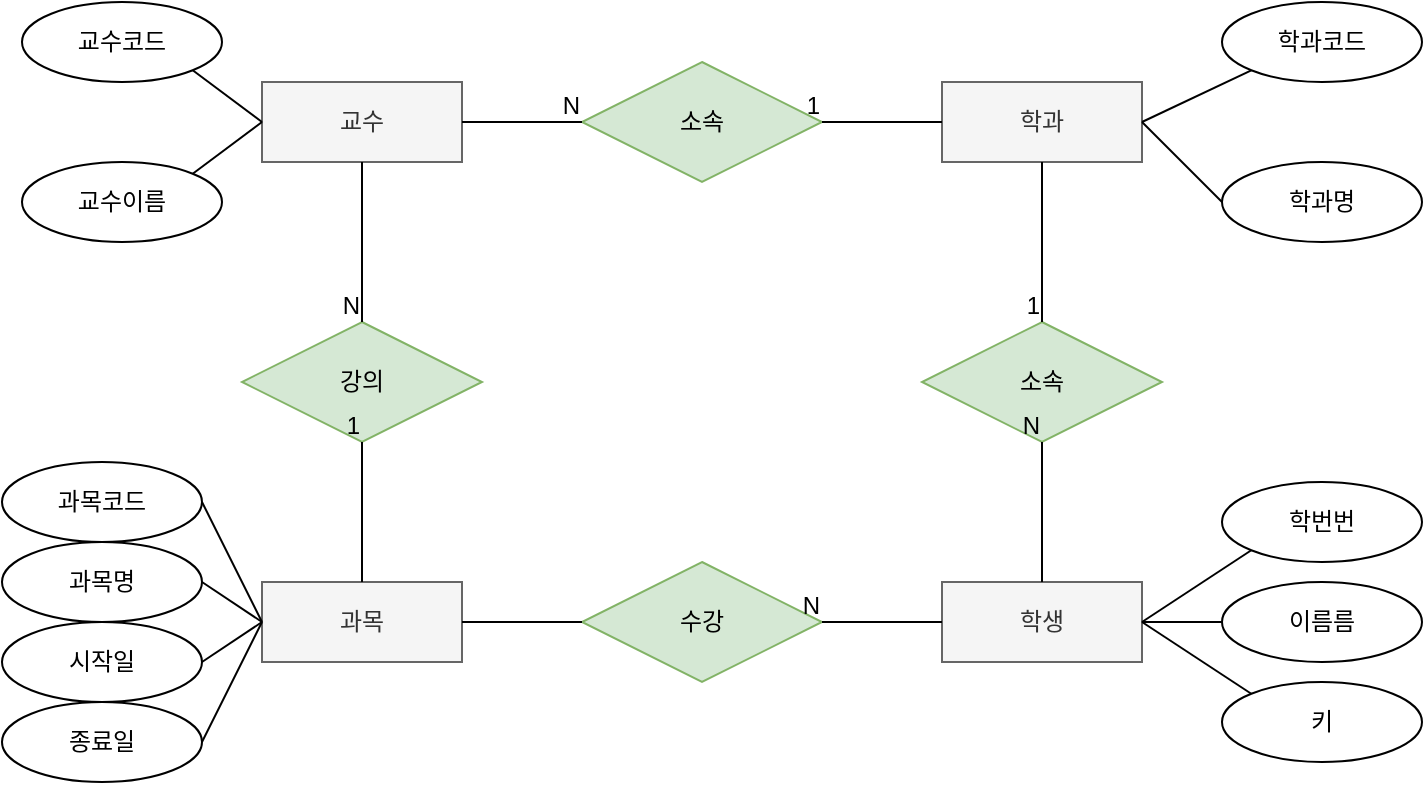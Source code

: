 <mxfile version="21.6.1" type="github">
  <diagram name="페이지-1" id="lgU6JezWXJ1oO80ETtaw">
    <mxGraphModel dx="1050" dy="573" grid="1" gridSize="10" guides="1" tooltips="1" connect="1" arrows="1" fold="1" page="1" pageScale="1" pageWidth="827" pageHeight="1169" math="0" shadow="0">
      <root>
        <mxCell id="0" />
        <mxCell id="1" parent="0" />
        <mxCell id="IHrv7bkPT0eM57G6KtFg-2" value="교수" style="whiteSpace=wrap;html=1;align=center;fillColor=#f5f5f5;fontColor=#333333;strokeColor=#666666;" parent="1" vertex="1">
          <mxGeometry x="140" y="150" width="100" height="40" as="geometry" />
        </mxCell>
        <mxCell id="IHrv7bkPT0eM57G6KtFg-3" value="학생" style="whiteSpace=wrap;html=1;align=center;fillColor=#f5f5f5;fontColor=#333333;strokeColor=#666666;" parent="1" vertex="1">
          <mxGeometry x="480" y="400" width="100" height="40" as="geometry" />
        </mxCell>
        <mxCell id="IHrv7bkPT0eM57G6KtFg-15" value="학과" style="whiteSpace=wrap;html=1;align=center;fillColor=#f5f5f5;fontColor=#333333;strokeColor=#666666;" parent="1" vertex="1">
          <mxGeometry x="480" y="150" width="100" height="40" as="geometry" />
        </mxCell>
        <mxCell id="IHrv7bkPT0eM57G6KtFg-17" value="과목" style="whiteSpace=wrap;html=1;align=center;fillColor=#f5f5f5;fontColor=#333333;strokeColor=#666666;" parent="1" vertex="1">
          <mxGeometry x="140" y="400" width="100" height="40" as="geometry" />
        </mxCell>
        <mxCell id="7DZRkZN7UZddakId5Wrm-2" value="수강" style="shape=rhombus;perimeter=rhombusPerimeter;whiteSpace=wrap;html=1;align=center;fillColor=#d5e8d4;strokeColor=#82b366;" vertex="1" parent="1">
          <mxGeometry x="300" y="390" width="120" height="60" as="geometry" />
        </mxCell>
        <mxCell id="7DZRkZN7UZddakId5Wrm-3" value="소속" style="shape=rhombus;perimeter=rhombusPerimeter;whiteSpace=wrap;html=1;align=center;fillColor=#d5e8d4;strokeColor=#82b366;" vertex="1" parent="1">
          <mxGeometry x="470" y="270" width="120" height="60" as="geometry" />
        </mxCell>
        <mxCell id="7DZRkZN7UZddakId5Wrm-4" value="소속" style="shape=rhombus;perimeter=rhombusPerimeter;whiteSpace=wrap;html=1;align=center;fillColor=#d5e8d4;strokeColor=#82b366;" vertex="1" parent="1">
          <mxGeometry x="300" y="140" width="120" height="60" as="geometry" />
        </mxCell>
        <mxCell id="7DZRkZN7UZddakId5Wrm-5" value="강의" style="shape=rhombus;perimeter=rhombusPerimeter;whiteSpace=wrap;html=1;align=center;fillColor=#d5e8d4;strokeColor=#82b366;" vertex="1" parent="1">
          <mxGeometry x="130" y="270" width="120" height="60" as="geometry" />
        </mxCell>
        <mxCell id="7DZRkZN7UZddakId5Wrm-6" value="교수이름" style="ellipse;whiteSpace=wrap;html=1;align=center;" vertex="1" parent="1">
          <mxGeometry x="20" y="190" width="100" height="40" as="geometry" />
        </mxCell>
        <mxCell id="7DZRkZN7UZddakId5Wrm-7" value="교수코드" style="ellipse;whiteSpace=wrap;html=1;align=center;" vertex="1" parent="1">
          <mxGeometry x="20" y="110" width="100" height="40" as="geometry" />
        </mxCell>
        <mxCell id="7DZRkZN7UZddakId5Wrm-8" value="종료일" style="ellipse;whiteSpace=wrap;html=1;align=center;" vertex="1" parent="1">
          <mxGeometry x="10" y="460" width="100" height="40" as="geometry" />
        </mxCell>
        <mxCell id="7DZRkZN7UZddakId5Wrm-9" value="시작일" style="ellipse;whiteSpace=wrap;html=1;align=center;" vertex="1" parent="1">
          <mxGeometry x="10" y="420" width="100" height="40" as="geometry" />
        </mxCell>
        <mxCell id="7DZRkZN7UZddakId5Wrm-10" value="과목명" style="ellipse;whiteSpace=wrap;html=1;align=center;" vertex="1" parent="1">
          <mxGeometry x="10" y="380" width="100" height="40" as="geometry" />
        </mxCell>
        <mxCell id="7DZRkZN7UZddakId5Wrm-11" value="과목코드" style="ellipse;whiteSpace=wrap;html=1;align=center;" vertex="1" parent="1">
          <mxGeometry x="10" y="340" width="100" height="40" as="geometry" />
        </mxCell>
        <mxCell id="7DZRkZN7UZddakId5Wrm-12" value="키" style="ellipse;whiteSpace=wrap;html=1;align=center;" vertex="1" parent="1">
          <mxGeometry x="620" y="450" width="100" height="40" as="geometry" />
        </mxCell>
        <mxCell id="7DZRkZN7UZddakId5Wrm-13" value="이름름" style="ellipse;whiteSpace=wrap;html=1;align=center;" vertex="1" parent="1">
          <mxGeometry x="620" y="400" width="100" height="40" as="geometry" />
        </mxCell>
        <mxCell id="7DZRkZN7UZddakId5Wrm-14" value="학번번" style="ellipse;whiteSpace=wrap;html=1;align=center;" vertex="1" parent="1">
          <mxGeometry x="620" y="350" width="100" height="40" as="geometry" />
        </mxCell>
        <mxCell id="7DZRkZN7UZddakId5Wrm-15" value="학과명" style="ellipse;whiteSpace=wrap;html=1;align=center;" vertex="1" parent="1">
          <mxGeometry x="620" y="190" width="100" height="40" as="geometry" />
        </mxCell>
        <mxCell id="7DZRkZN7UZddakId5Wrm-16" value="학과코드" style="ellipse;whiteSpace=wrap;html=1;align=center;" vertex="1" parent="1">
          <mxGeometry x="620" y="110" width="100" height="40" as="geometry" />
        </mxCell>
        <mxCell id="7DZRkZN7UZddakId5Wrm-17" value="" style="endArrow=none;html=1;rounded=0;exitX=1;exitY=0.5;exitDx=0;exitDy=0;entryX=0;entryY=0.5;entryDx=0;entryDy=0;" edge="1" parent="1" source="7DZRkZN7UZddakId5Wrm-11" target="IHrv7bkPT0eM57G6KtFg-17">
          <mxGeometry relative="1" as="geometry">
            <mxPoint x="430" y="300" as="sourcePoint" />
            <mxPoint x="590" y="300" as="targetPoint" />
          </mxGeometry>
        </mxCell>
        <mxCell id="7DZRkZN7UZddakId5Wrm-18" value="" style="endArrow=none;html=1;rounded=0;exitX=1;exitY=0.5;exitDx=0;exitDy=0;entryX=0;entryY=0.5;entryDx=0;entryDy=0;" edge="1" parent="1" source="7DZRkZN7UZddakId5Wrm-10" target="IHrv7bkPT0eM57G6KtFg-17">
          <mxGeometry relative="1" as="geometry">
            <mxPoint x="430" y="300" as="sourcePoint" />
            <mxPoint x="590" y="300" as="targetPoint" />
          </mxGeometry>
        </mxCell>
        <mxCell id="7DZRkZN7UZddakId5Wrm-20" value="" style="endArrow=none;html=1;rounded=0;exitX=1;exitY=0.5;exitDx=0;exitDy=0;entryX=0;entryY=0.5;entryDx=0;entryDy=0;" edge="1" parent="1" source="7DZRkZN7UZddakId5Wrm-9" target="IHrv7bkPT0eM57G6KtFg-17">
          <mxGeometry relative="1" as="geometry">
            <mxPoint x="130" y="420" as="sourcePoint" />
            <mxPoint x="120" y="420" as="targetPoint" />
          </mxGeometry>
        </mxCell>
        <mxCell id="7DZRkZN7UZddakId5Wrm-21" value="" style="endArrow=none;html=1;rounded=0;exitX=1;exitY=0.5;exitDx=0;exitDy=0;entryX=0;entryY=0.5;entryDx=0;entryDy=0;" edge="1" parent="1" source="7DZRkZN7UZddakId5Wrm-8" target="IHrv7bkPT0eM57G6KtFg-17">
          <mxGeometry relative="1" as="geometry">
            <mxPoint x="120" y="450" as="sourcePoint" />
            <mxPoint x="150" y="430" as="targetPoint" />
          </mxGeometry>
        </mxCell>
        <mxCell id="7DZRkZN7UZddakId5Wrm-22" value="" style="endArrow=none;html=1;rounded=0;entryX=0;entryY=0.5;entryDx=0;entryDy=0;exitX=1;exitY=1;exitDx=0;exitDy=0;" edge="1" parent="1" source="7DZRkZN7UZddakId5Wrm-7" target="IHrv7bkPT0eM57G6KtFg-2">
          <mxGeometry relative="1" as="geometry">
            <mxPoint x="120" y="140" as="sourcePoint" />
            <mxPoint x="590" y="300" as="targetPoint" />
          </mxGeometry>
        </mxCell>
        <mxCell id="7DZRkZN7UZddakId5Wrm-23" value="" style="endArrow=none;html=1;rounded=0;exitX=1;exitY=0;exitDx=0;exitDy=0;entryX=0;entryY=0.5;entryDx=0;entryDy=0;" edge="1" parent="1" source="7DZRkZN7UZddakId5Wrm-6" target="IHrv7bkPT0eM57G6KtFg-2">
          <mxGeometry relative="1" as="geometry">
            <mxPoint x="130" y="460" as="sourcePoint" />
            <mxPoint x="160" y="440" as="targetPoint" />
          </mxGeometry>
        </mxCell>
        <mxCell id="7DZRkZN7UZddakId5Wrm-24" value="" style="endArrow=none;html=1;rounded=0;exitX=1;exitY=0.5;exitDx=0;exitDy=0;entryX=0;entryY=1;entryDx=0;entryDy=0;" edge="1" parent="1" source="IHrv7bkPT0eM57G6KtFg-15" target="7DZRkZN7UZddakId5Wrm-16">
          <mxGeometry relative="1" as="geometry">
            <mxPoint x="430" y="300" as="sourcePoint" />
            <mxPoint x="590" y="300" as="targetPoint" />
          </mxGeometry>
        </mxCell>
        <mxCell id="7DZRkZN7UZddakId5Wrm-25" value="" style="endArrow=none;html=1;rounded=0;exitX=1;exitY=0.5;exitDx=0;exitDy=0;entryX=0;entryY=0.5;entryDx=0;entryDy=0;" edge="1" parent="1" source="IHrv7bkPT0eM57G6KtFg-15" target="7DZRkZN7UZddakId5Wrm-15">
          <mxGeometry relative="1" as="geometry">
            <mxPoint x="590" y="190" as="sourcePoint" />
            <mxPoint x="645" y="164" as="targetPoint" />
          </mxGeometry>
        </mxCell>
        <mxCell id="7DZRkZN7UZddakId5Wrm-26" value="" style="endArrow=none;html=1;rounded=0;exitX=1;exitY=0.5;exitDx=0;exitDy=0;entryX=0;entryY=1;entryDx=0;entryDy=0;" edge="1" parent="1" source="IHrv7bkPT0eM57G6KtFg-3" target="7DZRkZN7UZddakId5Wrm-14">
          <mxGeometry relative="1" as="geometry">
            <mxPoint x="600" y="200" as="sourcePoint" />
            <mxPoint x="655" y="174" as="targetPoint" />
          </mxGeometry>
        </mxCell>
        <mxCell id="7DZRkZN7UZddakId5Wrm-27" value="" style="endArrow=none;html=1;rounded=0;exitX=1;exitY=0.5;exitDx=0;exitDy=0;entryX=0;entryY=0.5;entryDx=0;entryDy=0;" edge="1" parent="1" source="IHrv7bkPT0eM57G6KtFg-3" target="7DZRkZN7UZddakId5Wrm-13">
          <mxGeometry relative="1" as="geometry">
            <mxPoint x="610" y="210" as="sourcePoint" />
            <mxPoint x="665" y="184" as="targetPoint" />
          </mxGeometry>
        </mxCell>
        <mxCell id="7DZRkZN7UZddakId5Wrm-28" value="" style="endArrow=none;html=1;rounded=0;exitX=1;exitY=0.5;exitDx=0;exitDy=0;entryX=0;entryY=0;entryDx=0;entryDy=0;" edge="1" parent="1" source="IHrv7bkPT0eM57G6KtFg-3" target="7DZRkZN7UZddakId5Wrm-12">
          <mxGeometry relative="1" as="geometry">
            <mxPoint x="620" y="220" as="sourcePoint" />
            <mxPoint x="675" y="194" as="targetPoint" />
          </mxGeometry>
        </mxCell>
        <mxCell id="7DZRkZN7UZddakId5Wrm-29" value="" style="endArrow=none;html=1;rounded=0;entryX=1;entryY=0.5;entryDx=0;entryDy=0;exitX=0;exitY=0.5;exitDx=0;exitDy=0;" edge="1" parent="1" source="IHrv7bkPT0eM57G6KtFg-15" target="7DZRkZN7UZddakId5Wrm-4">
          <mxGeometry relative="1" as="geometry">
            <mxPoint x="430" y="300" as="sourcePoint" />
            <mxPoint x="590" y="300" as="targetPoint" />
          </mxGeometry>
        </mxCell>
        <mxCell id="7DZRkZN7UZddakId5Wrm-30" value="1" style="resizable=0;html=1;whiteSpace=wrap;align=right;verticalAlign=bottom;" connectable="0" vertex="1" parent="7DZRkZN7UZddakId5Wrm-29">
          <mxGeometry x="1" relative="1" as="geometry" />
        </mxCell>
        <mxCell id="7DZRkZN7UZddakId5Wrm-31" value="" style="endArrow=none;html=1;rounded=0;entryX=0;entryY=0.5;entryDx=0;entryDy=0;exitX=1;exitY=0.5;exitDx=0;exitDy=0;" edge="1" parent="1" source="IHrv7bkPT0eM57G6KtFg-2" target="7DZRkZN7UZddakId5Wrm-4">
          <mxGeometry relative="1" as="geometry">
            <mxPoint x="430" y="300" as="sourcePoint" />
            <mxPoint x="590" y="300" as="targetPoint" />
          </mxGeometry>
        </mxCell>
        <mxCell id="7DZRkZN7UZddakId5Wrm-32" value="N" style="resizable=0;html=1;whiteSpace=wrap;align=right;verticalAlign=bottom;" connectable="0" vertex="1" parent="7DZRkZN7UZddakId5Wrm-31">
          <mxGeometry x="1" relative="1" as="geometry" />
        </mxCell>
        <mxCell id="7DZRkZN7UZddakId5Wrm-33" value="" style="endArrow=none;html=1;rounded=0;entryX=0.5;entryY=1;entryDx=0;entryDy=0;exitX=0.5;exitY=0;exitDx=0;exitDy=0;" edge="1" parent="1" source="IHrv7bkPT0eM57G6KtFg-17" target="7DZRkZN7UZddakId5Wrm-5">
          <mxGeometry relative="1" as="geometry">
            <mxPoint x="430" y="300" as="sourcePoint" />
            <mxPoint x="590" y="300" as="targetPoint" />
          </mxGeometry>
        </mxCell>
        <mxCell id="7DZRkZN7UZddakId5Wrm-34" value="1" style="resizable=0;html=1;whiteSpace=wrap;align=right;verticalAlign=bottom;" connectable="0" vertex="1" parent="7DZRkZN7UZddakId5Wrm-33">
          <mxGeometry x="1" relative="1" as="geometry" />
        </mxCell>
        <mxCell id="7DZRkZN7UZddakId5Wrm-35" value="" style="endArrow=none;html=1;rounded=0;entryX=0.5;entryY=0;entryDx=0;entryDy=0;exitX=0.5;exitY=1;exitDx=0;exitDy=0;" edge="1" parent="1" source="IHrv7bkPT0eM57G6KtFg-2" target="7DZRkZN7UZddakId5Wrm-5">
          <mxGeometry relative="1" as="geometry">
            <mxPoint x="254" y="350" as="sourcePoint" />
            <mxPoint x="414" y="350" as="targetPoint" />
          </mxGeometry>
        </mxCell>
        <mxCell id="7DZRkZN7UZddakId5Wrm-36" value="N" style="resizable=0;html=1;whiteSpace=wrap;align=right;verticalAlign=bottom;" connectable="0" vertex="1" parent="7DZRkZN7UZddakId5Wrm-35">
          <mxGeometry x="1" relative="1" as="geometry" />
        </mxCell>
        <mxCell id="7DZRkZN7UZddakId5Wrm-42" value="" style="endArrow=none;html=1;rounded=0;exitX=0.5;exitY=1;exitDx=0;exitDy=0;entryX=0.5;entryY=0;entryDx=0;entryDy=0;" edge="1" parent="1" source="IHrv7bkPT0eM57G6KtFg-15" target="7DZRkZN7UZddakId5Wrm-3">
          <mxGeometry relative="1" as="geometry">
            <mxPoint x="430" y="300" as="sourcePoint" />
            <mxPoint x="590" y="300" as="targetPoint" />
          </mxGeometry>
        </mxCell>
        <mxCell id="7DZRkZN7UZddakId5Wrm-43" value="1" style="resizable=0;html=1;whiteSpace=wrap;align=right;verticalAlign=bottom;" connectable="0" vertex="1" parent="7DZRkZN7UZddakId5Wrm-42">
          <mxGeometry x="1" relative="1" as="geometry" />
        </mxCell>
        <mxCell id="7DZRkZN7UZddakId5Wrm-44" value="" style="endArrow=none;html=1;rounded=0;exitX=0.5;exitY=0;exitDx=0;exitDy=0;entryX=0.5;entryY=1;entryDx=0;entryDy=0;" edge="1" parent="1" source="IHrv7bkPT0eM57G6KtFg-3" target="7DZRkZN7UZddakId5Wrm-3">
          <mxGeometry relative="1" as="geometry">
            <mxPoint x="430" y="300" as="sourcePoint" />
            <mxPoint x="590" y="300" as="targetPoint" />
          </mxGeometry>
        </mxCell>
        <mxCell id="7DZRkZN7UZddakId5Wrm-45" value="N" style="resizable=0;html=1;whiteSpace=wrap;align=right;verticalAlign=bottom;" connectable="0" vertex="1" parent="7DZRkZN7UZddakId5Wrm-44">
          <mxGeometry x="1" relative="1" as="geometry" />
        </mxCell>
        <mxCell id="7DZRkZN7UZddakId5Wrm-49" value="" style="endArrow=none;html=1;rounded=0;entryX=1;entryY=0.5;entryDx=0;entryDy=0;exitX=0;exitY=0.5;exitDx=0;exitDy=0;" edge="1" parent="1" source="IHrv7bkPT0eM57G6KtFg-3" target="7DZRkZN7UZddakId5Wrm-2">
          <mxGeometry relative="1" as="geometry">
            <mxPoint x="430" y="300" as="sourcePoint" />
            <mxPoint x="590" y="300" as="targetPoint" />
          </mxGeometry>
        </mxCell>
        <mxCell id="7DZRkZN7UZddakId5Wrm-50" value="N" style="resizable=0;html=1;whiteSpace=wrap;align=right;verticalAlign=bottom;" connectable="0" vertex="1" parent="7DZRkZN7UZddakId5Wrm-49">
          <mxGeometry x="1" relative="1" as="geometry" />
        </mxCell>
        <mxCell id="7DZRkZN7UZddakId5Wrm-51" value="" style="endArrow=none;html=1;rounded=0;exitX=1;exitY=0.5;exitDx=0;exitDy=0;entryX=0;entryY=0.5;entryDx=0;entryDy=0;" edge="1" parent="1" source="IHrv7bkPT0eM57G6KtFg-17" target="7DZRkZN7UZddakId5Wrm-2">
          <mxGeometry relative="1" as="geometry">
            <mxPoint x="430" y="300" as="sourcePoint" />
            <mxPoint x="590" y="300" as="targetPoint" />
          </mxGeometry>
        </mxCell>
      </root>
    </mxGraphModel>
  </diagram>
</mxfile>
